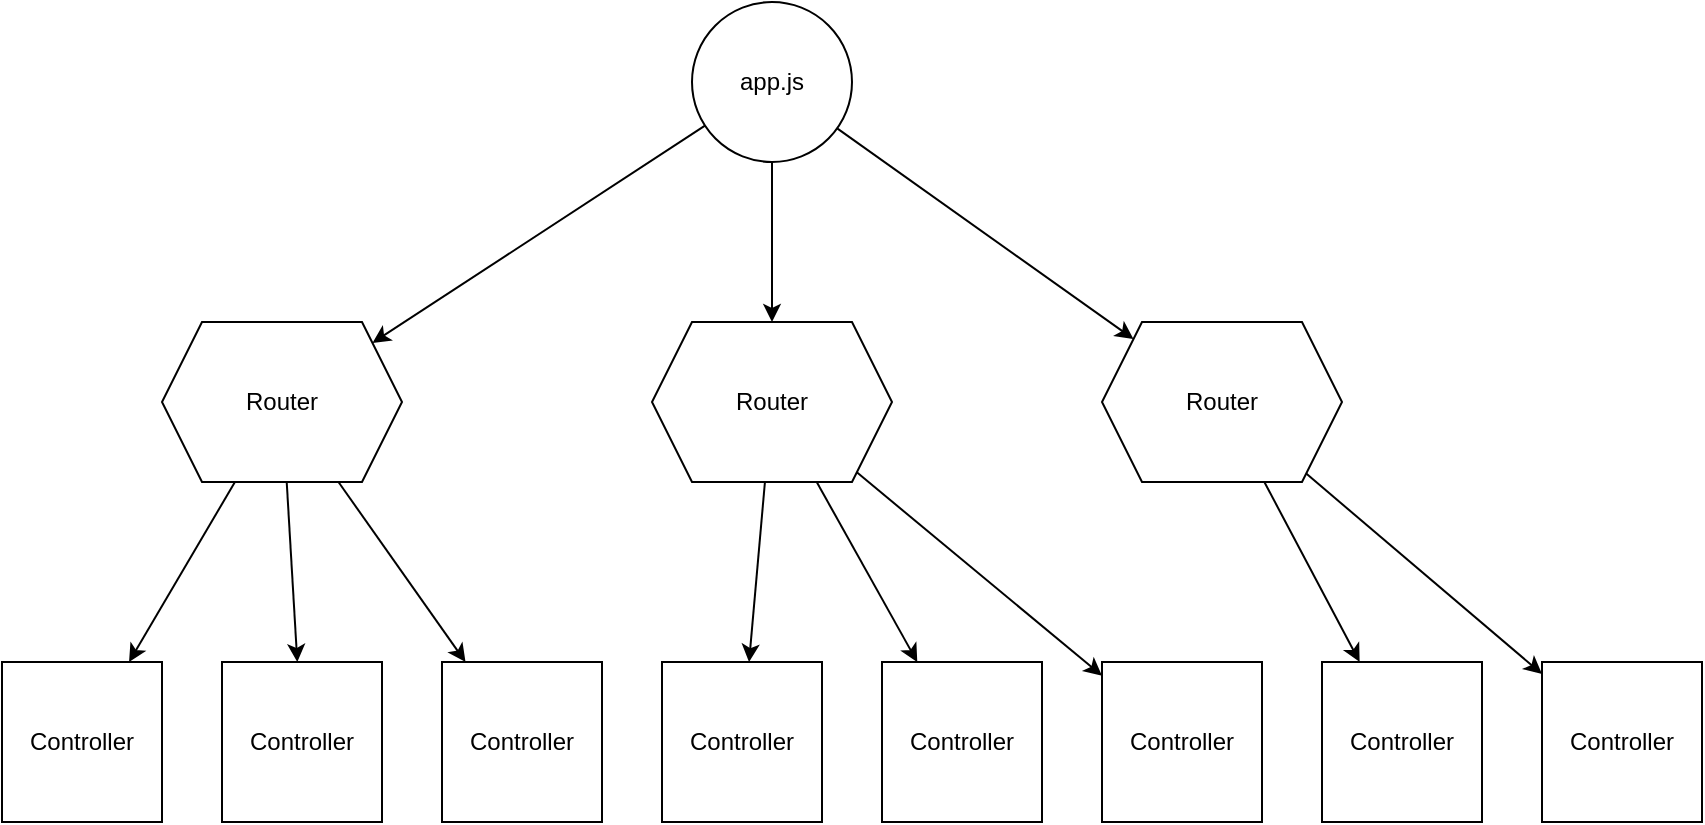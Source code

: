 <mxfile version="13.9.9" type="device"><diagram id="N1AuNQbNIyTxYi3gbu8M" name="Page-1"><mxGraphModel dx="1102" dy="1000" grid="1" gridSize="10" guides="1" tooltips="1" connect="1" arrows="1" fold="1" page="1" pageScale="1" pageWidth="850" pageHeight="1100" math="0" shadow="0"><root><mxCell id="0"/><mxCell id="1" parent="0"/><mxCell id="-Hq5Fq7zNcuwVA7Kn7hM-23" style="edgeStyle=none;rounded=0;orthogonalLoop=1;jettySize=auto;html=1;" edge="1" parent="1" source="-Hq5Fq7zNcuwVA7Kn7hM-2" target="-Hq5Fq7zNcuwVA7Kn7hM-3"><mxGeometry relative="1" as="geometry"/></mxCell><mxCell id="-Hq5Fq7zNcuwVA7Kn7hM-24" style="edgeStyle=none;rounded=0;orthogonalLoop=1;jettySize=auto;html=1;" edge="1" parent="1" source="-Hq5Fq7zNcuwVA7Kn7hM-2" target="-Hq5Fq7zNcuwVA7Kn7hM-4"><mxGeometry relative="1" as="geometry"/></mxCell><mxCell id="-Hq5Fq7zNcuwVA7Kn7hM-25" style="edgeStyle=none;rounded=0;orthogonalLoop=1;jettySize=auto;html=1;" edge="1" parent="1" source="-Hq5Fq7zNcuwVA7Kn7hM-2" target="-Hq5Fq7zNcuwVA7Kn7hM-5"><mxGeometry relative="1" as="geometry"/></mxCell><mxCell id="-Hq5Fq7zNcuwVA7Kn7hM-2" value="app.js" style="ellipse;whiteSpace=wrap;html=1;aspect=fixed;" vertex="1" parent="1"><mxGeometry x="385" y="260" width="80" height="80" as="geometry"/></mxCell><mxCell id="-Hq5Fq7zNcuwVA7Kn7hM-15" style="rounded=0;orthogonalLoop=1;jettySize=auto;html=1;" edge="1" parent="1" source="-Hq5Fq7zNcuwVA7Kn7hM-3" target="-Hq5Fq7zNcuwVA7Kn7hM-6"><mxGeometry relative="1" as="geometry"/></mxCell><mxCell id="-Hq5Fq7zNcuwVA7Kn7hM-16" style="edgeStyle=none;rounded=0;orthogonalLoop=1;jettySize=auto;html=1;" edge="1" parent="1" source="-Hq5Fq7zNcuwVA7Kn7hM-3" target="-Hq5Fq7zNcuwVA7Kn7hM-7"><mxGeometry relative="1" as="geometry"/></mxCell><mxCell id="-Hq5Fq7zNcuwVA7Kn7hM-17" style="edgeStyle=none;rounded=0;orthogonalLoop=1;jettySize=auto;html=1;" edge="1" parent="1" source="-Hq5Fq7zNcuwVA7Kn7hM-3" target="-Hq5Fq7zNcuwVA7Kn7hM-8"><mxGeometry relative="1" as="geometry"/></mxCell><mxCell id="-Hq5Fq7zNcuwVA7Kn7hM-3" value="Router" style="shape=hexagon;perimeter=hexagonPerimeter2;whiteSpace=wrap;html=1;fixedSize=1;" vertex="1" parent="1"><mxGeometry x="120" y="420" width="120" height="80" as="geometry"/></mxCell><mxCell id="-Hq5Fq7zNcuwVA7Kn7hM-18" style="edgeStyle=none;rounded=0;orthogonalLoop=1;jettySize=auto;html=1;" edge="1" parent="1" source="-Hq5Fq7zNcuwVA7Kn7hM-4" target="-Hq5Fq7zNcuwVA7Kn7hM-10"><mxGeometry relative="1" as="geometry"/></mxCell><mxCell id="-Hq5Fq7zNcuwVA7Kn7hM-19" style="edgeStyle=none;rounded=0;orthogonalLoop=1;jettySize=auto;html=1;" edge="1" parent="1" source="-Hq5Fq7zNcuwVA7Kn7hM-4" target="-Hq5Fq7zNcuwVA7Kn7hM-11"><mxGeometry relative="1" as="geometry"/></mxCell><mxCell id="-Hq5Fq7zNcuwVA7Kn7hM-20" style="edgeStyle=none;rounded=0;orthogonalLoop=1;jettySize=auto;html=1;" edge="1" parent="1" source="-Hq5Fq7zNcuwVA7Kn7hM-4" target="-Hq5Fq7zNcuwVA7Kn7hM-12"><mxGeometry relative="1" as="geometry"/></mxCell><mxCell id="-Hq5Fq7zNcuwVA7Kn7hM-4" value="&lt;span&gt;Router&lt;/span&gt;" style="shape=hexagon;perimeter=hexagonPerimeter2;whiteSpace=wrap;html=1;fixedSize=1;" vertex="1" parent="1"><mxGeometry x="365" y="420" width="120" height="80" as="geometry"/></mxCell><mxCell id="-Hq5Fq7zNcuwVA7Kn7hM-21" style="edgeStyle=none;rounded=0;orthogonalLoop=1;jettySize=auto;html=1;" edge="1" parent="1" source="-Hq5Fq7zNcuwVA7Kn7hM-5" target="-Hq5Fq7zNcuwVA7Kn7hM-13"><mxGeometry relative="1" as="geometry"/></mxCell><mxCell id="-Hq5Fq7zNcuwVA7Kn7hM-22" style="edgeStyle=none;rounded=0;orthogonalLoop=1;jettySize=auto;html=1;" edge="1" parent="1" source="-Hq5Fq7zNcuwVA7Kn7hM-5" target="-Hq5Fq7zNcuwVA7Kn7hM-14"><mxGeometry relative="1" as="geometry"/></mxCell><mxCell id="-Hq5Fq7zNcuwVA7Kn7hM-5" value="&lt;span&gt;Router&lt;/span&gt;" style="shape=hexagon;perimeter=hexagonPerimeter2;whiteSpace=wrap;html=1;fixedSize=1;" vertex="1" parent="1"><mxGeometry x="590" y="420" width="120" height="80" as="geometry"/></mxCell><mxCell id="-Hq5Fq7zNcuwVA7Kn7hM-6" value="Controller" style="whiteSpace=wrap;html=1;aspect=fixed;" vertex="1" parent="1"><mxGeometry x="40" y="590" width="80" height="80" as="geometry"/></mxCell><mxCell id="-Hq5Fq7zNcuwVA7Kn7hM-7" value="Controller" style="whiteSpace=wrap;html=1;aspect=fixed;" vertex="1" parent="1"><mxGeometry x="150" y="590" width="80" height="80" as="geometry"/></mxCell><mxCell id="-Hq5Fq7zNcuwVA7Kn7hM-8" value="Controller" style="whiteSpace=wrap;html=1;aspect=fixed;" vertex="1" parent="1"><mxGeometry x="260" y="590" width="80" height="80" as="geometry"/></mxCell><mxCell id="-Hq5Fq7zNcuwVA7Kn7hM-10" value="Controller" style="whiteSpace=wrap;html=1;aspect=fixed;" vertex="1" parent="1"><mxGeometry x="370" y="590" width="80" height="80" as="geometry"/></mxCell><mxCell id="-Hq5Fq7zNcuwVA7Kn7hM-11" value="Controller" style="whiteSpace=wrap;html=1;aspect=fixed;" vertex="1" parent="1"><mxGeometry x="480" y="590" width="80" height="80" as="geometry"/></mxCell><mxCell id="-Hq5Fq7zNcuwVA7Kn7hM-12" value="Controller" style="whiteSpace=wrap;html=1;aspect=fixed;" vertex="1" parent="1"><mxGeometry x="590" y="590" width="80" height="80" as="geometry"/></mxCell><mxCell id="-Hq5Fq7zNcuwVA7Kn7hM-13" value="Controller" style="whiteSpace=wrap;html=1;aspect=fixed;" vertex="1" parent="1"><mxGeometry x="700" y="590" width="80" height="80" as="geometry"/></mxCell><mxCell id="-Hq5Fq7zNcuwVA7Kn7hM-14" value="Controller" style="whiteSpace=wrap;html=1;aspect=fixed;" vertex="1" parent="1"><mxGeometry x="810" y="590" width="80" height="80" as="geometry"/></mxCell></root></mxGraphModel></diagram></mxfile>